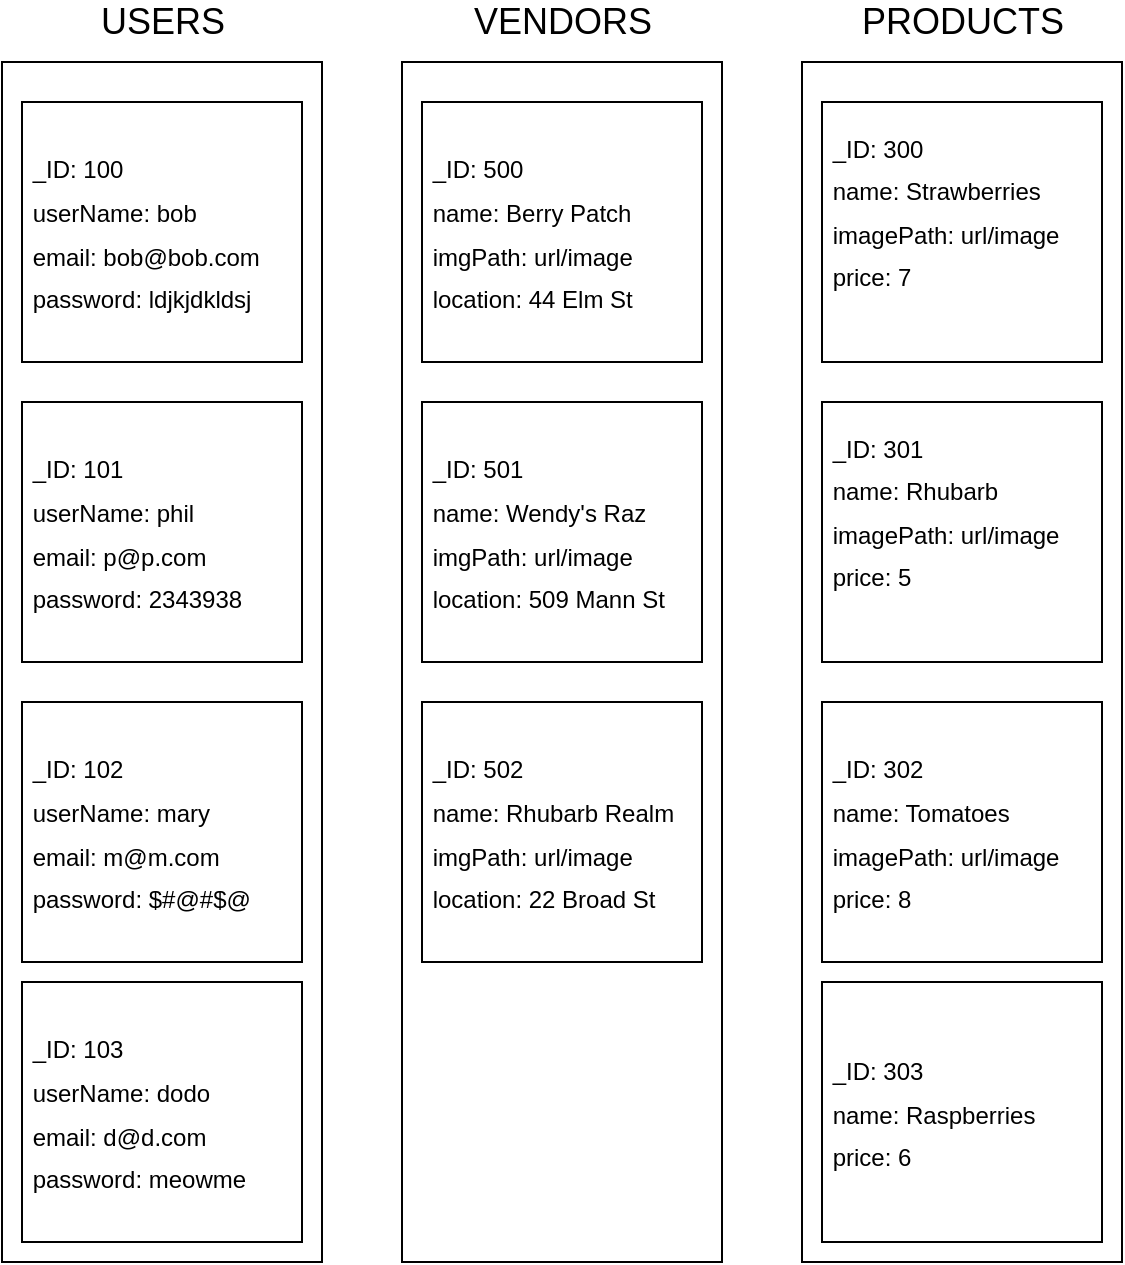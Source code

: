 <mxfile>
    <diagram id="Pg5-eGN0Gc0MUeMtcdDD" name="Page-1">
        <mxGraphModel dx="829" dy="524" grid="1" gridSize="10" guides="1" tooltips="1" connect="1" arrows="1" fold="1" page="1" pageScale="1" pageWidth="850" pageHeight="1100" math="0" shadow="0">
            <root>
                <mxCell id="0"/>
                <mxCell id="1" parent="0"/>
                <mxCell id="2" value="" style="whiteSpace=wrap;html=1;" parent="1" vertex="1">
                    <mxGeometry x="80" y="80" width="160" height="600" as="geometry"/>
                </mxCell>
                <mxCell id="3" value="&lt;font style=&quot;font-size: 18px&quot;&gt;USERS&lt;/font&gt;" style="text;html=1;align=center;verticalAlign=middle;resizable=0;points=[];autosize=1;strokeColor=none;fillColor=none;" parent="1" vertex="1">
                    <mxGeometry x="120" y="50" width="80" height="20" as="geometry"/>
                </mxCell>
                <mxCell id="4" value="" style="whiteSpace=wrap;html=1;" parent="1" vertex="1">
                    <mxGeometry x="280" y="80" width="160" height="600" as="geometry"/>
                </mxCell>
                <mxCell id="5" value="&lt;font style=&quot;font-size: 18px&quot;&gt;VENDORS&lt;/font&gt;" style="text;html=1;align=center;verticalAlign=middle;resizable=0;points=[];autosize=1;strokeColor=none;fillColor=none;" parent="1" vertex="1">
                    <mxGeometry x="310" y="50" width="100" height="20" as="geometry"/>
                </mxCell>
                <mxCell id="6" value="" style="whiteSpace=wrap;html=1;" parent="1" vertex="1">
                    <mxGeometry x="480" y="80" width="160" height="600" as="geometry"/>
                </mxCell>
                <mxCell id="7" value="&lt;font style=&quot;font-size: 18px&quot;&gt;PRODUCTS&lt;/font&gt;" style="text;html=1;align=center;verticalAlign=middle;resizable=0;points=[];autosize=1;strokeColor=none;fillColor=none;" parent="1" vertex="1">
                    <mxGeometry x="500" y="50" width="120" height="20" as="geometry"/>
                </mxCell>
                <mxCell id="8" value="&lt;font style=&quot;font-size: 12px&quot;&gt;&amp;nbsp;_ID: 100&lt;br&gt;&amp;nbsp;userName: bob&lt;br&gt;&amp;nbsp;email: bob@bob.com&lt;br&gt;&amp;nbsp;password: ldjkjdkldsj&lt;br&gt;&lt;/font&gt;" style="whiteSpace=wrap;html=1;fontSize=18;align=left;" parent="1" vertex="1">
                    <mxGeometry x="90" y="100" width="140" height="130" as="geometry"/>
                </mxCell>
                <mxCell id="9" value="&lt;font style=&quot;font-size: 12px&quot;&gt;&amp;nbsp;_ID: 101&lt;br&gt;&amp;nbsp;userName: phil&lt;br&gt;&amp;nbsp;email: p@p.com&lt;br&gt;&amp;nbsp;password: 2343938&lt;br&gt;&lt;/font&gt;" style="whiteSpace=wrap;html=1;fontSize=18;align=left;" parent="1" vertex="1">
                    <mxGeometry x="90" y="250" width="140" height="130" as="geometry"/>
                </mxCell>
                <mxCell id="10" value="&lt;font style=&quot;font-size: 12px&quot;&gt;&amp;nbsp;_ID: 102&lt;br&gt;&amp;nbsp;userName: mary&lt;br&gt;&amp;nbsp;email: m@m.com&lt;br&gt;&amp;nbsp;password: $#@#$@&lt;br&gt;&lt;/font&gt;" style="whiteSpace=wrap;html=1;fontSize=18;align=left;" parent="1" vertex="1">
                    <mxGeometry x="90" y="400" width="140" height="130" as="geometry"/>
                </mxCell>
                <mxCell id="11" value="&lt;font style=&quot;font-size: 12px&quot;&gt;&amp;nbsp;_ID: 500&lt;br&gt;&amp;nbsp;name: Berry Patch&lt;br&gt;&amp;nbsp;imgPath: url/image&lt;br&gt;&amp;nbsp;location: 44 Elm St&lt;br&gt;&lt;/font&gt;" style="whiteSpace=wrap;html=1;fontSize=18;align=left;" parent="1" vertex="1">
                    <mxGeometry x="290" y="100" width="140" height="130" as="geometry"/>
                </mxCell>
                <mxCell id="12" value="&lt;font style=&quot;font-size: 12px&quot;&gt;&amp;nbsp;_ID: 501&lt;br&gt;&amp;nbsp;name: Wendy's Raz&lt;br&gt;&amp;nbsp;imgPath: url/image&lt;br&gt;&amp;nbsp;location: 509 Mann St&lt;br&gt;&lt;/font&gt;" style="whiteSpace=wrap;html=1;fontSize=18;align=left;" parent="1" vertex="1">
                    <mxGeometry x="290" y="250" width="140" height="130" as="geometry"/>
                </mxCell>
                <mxCell id="13" value="&lt;font style=&quot;font-size: 12px&quot;&gt;&amp;nbsp;_ID: 502&lt;br&gt;&amp;nbsp;name: Rhubarb Realm&lt;br&gt;&amp;nbsp;imgPath: url/image&lt;br&gt;&amp;nbsp;location: 22 Broad St&lt;br&gt;&lt;/font&gt;" style="whiteSpace=wrap;html=1;fontSize=18;align=left;" parent="1" vertex="1">
                    <mxGeometry x="290" y="400" width="140" height="130" as="geometry"/>
                </mxCell>
                <mxCell id="14" value="&lt;font style=&quot;font-size: 12px&quot;&gt;&amp;nbsp;_ID: 103&lt;br&gt;&amp;nbsp;userName: dodo&lt;br&gt;&amp;nbsp;email: d@d.com&lt;br&gt;&amp;nbsp;password: meowme&lt;br&gt;&lt;/font&gt;" style="whiteSpace=wrap;html=1;fontSize=18;align=left;" parent="1" vertex="1">
                    <mxGeometry x="90" y="540" width="140" height="130" as="geometry"/>
                </mxCell>
                <mxCell id="15" value="&lt;font style=&quot;font-size: 12px&quot;&gt;&amp;nbsp;_ID: 300&lt;br&gt;&amp;nbsp;name: Strawberries&lt;br&gt;&amp;nbsp;imagePath: url/image&lt;br&gt;&amp;nbsp;price: 7&lt;br&gt;&lt;br&gt;&lt;/font&gt;" style="whiteSpace=wrap;html=1;fontSize=18;align=left;" parent="1" vertex="1">
                    <mxGeometry x="490" y="100" width="140" height="130" as="geometry"/>
                </mxCell>
                <mxCell id="16" value="&lt;font style=&quot;font-size: 12px&quot;&gt;&amp;nbsp;_ID: 301&lt;br&gt;&amp;nbsp;name: Rhubarb&lt;br&gt;&amp;nbsp;imagePath: url/image&lt;br&gt;&amp;nbsp;price: 5&lt;br&gt;&lt;br&gt;&lt;/font&gt;" style="whiteSpace=wrap;html=1;fontSize=18;align=left;" parent="1" vertex="1">
                    <mxGeometry x="490" y="250" width="140" height="130" as="geometry"/>
                </mxCell>
                <mxCell id="17" value="&lt;font style=&quot;font-size: 12px&quot;&gt;&amp;nbsp;_ID: 302&lt;br&gt;&amp;nbsp;name: Tomatoes&lt;br&gt;&amp;nbsp;imagePath: url/image&lt;br&gt;&amp;nbsp;price: 8&lt;br&gt;&lt;/font&gt;" style="whiteSpace=wrap;html=1;fontSize=18;align=left;" parent="1" vertex="1">
                    <mxGeometry x="490" y="400" width="140" height="130" as="geometry"/>
                </mxCell>
                <mxCell id="18" value="&lt;font style=&quot;font-size: 12px&quot;&gt;&amp;nbsp;_ID: 303&lt;br&gt;&amp;nbsp;name: Raspberries&lt;br&gt;&amp;nbsp;price: 6&lt;br&gt;&lt;/font&gt;" style="whiteSpace=wrap;html=1;fontSize=18;align=left;" vertex="1" parent="1">
                    <mxGeometry x="490" y="540" width="140" height="130" as="geometry"/>
                </mxCell>
            </root>
        </mxGraphModel>
    </diagram>
</mxfile>